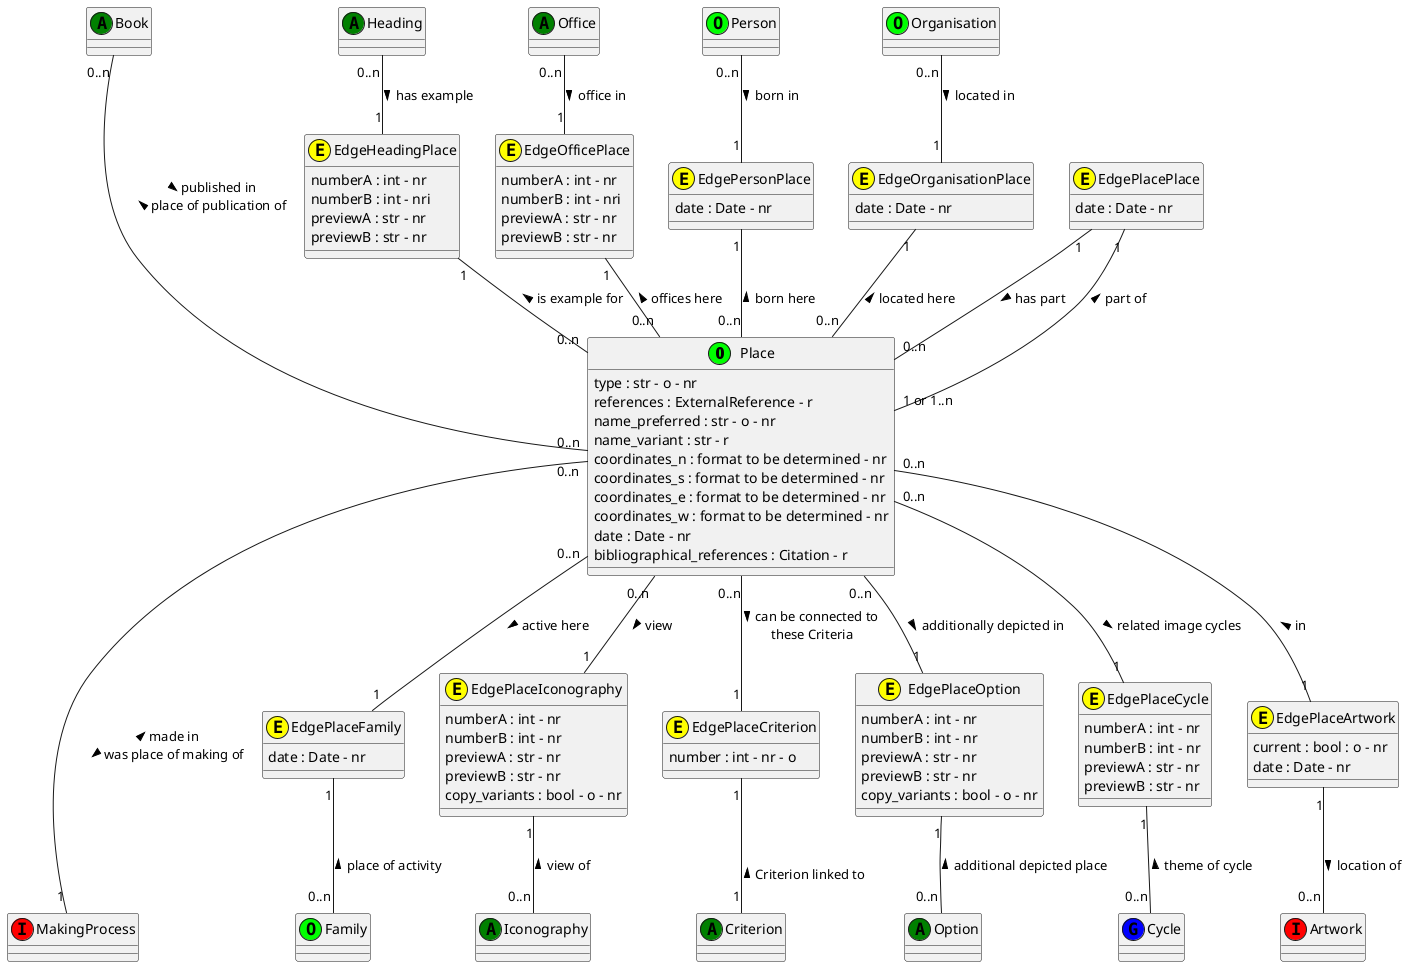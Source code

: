 @startuml Place 

class Place <<(O,lime)>>
Place : type : str - o - nr
Place : references : ExternalReference - r
Place : name_preferred : str - o - nr
Place : name_variant : str - r
Place : coordinates_n : format to be determined - nr
Place : coordinates_s : format to be determined - nr
Place : coordinates_e : format to be determined - nr
Place : coordinates_w : format to be determined - nr
Place : date : Date - nr
Place : bibliographical_references : Citation - r


class Person <<(O,lime)>>

class Family <<(O,lime)>>

class Office <<(A,green)>>

class Organisation <<(O,lime)>>

class Place <<(O,lime)>>

class Iconography <<(A,green)>>

class Option <<(A,green)>>
    
class Criterion <<(A,green)>>

class Cycle <<(G,blue)>>

class Book <<(A,green)>>

class Heading <<(A,green)>>

class MakingProcess <<(I,red)>>

class Artwork <<(I,red)>>

class EdgeHeadingPlace  <<(E,yellow)>>
EdgeHeadingPlace : numberA : int - nr
EdgeHeadingPlace : numberB : int - nri
EdgeHeadingPlace : previewA : str - nr
EdgeHeadingPlace : previewB : str - nr

class EdgeOfficePlace  <<(E,yellow)>>
EdgeOfficePlace : numberA : int - nr
EdgeOfficePlace : numberB : int - nri
EdgeOfficePlace : previewA : str - nr
EdgeOfficePlace : previewB : str - nr

class EdgePersonPlace <<(E,yellow)>>
EdgePersonPlace : date : Date - nr

class EdgePlaceFamily <<(E,yellow)>>
EdgePlaceFamily : date : Date - nr

class EdgeOrganisationPlace <<(E,yellow)>>
EdgeOrganisationPlace : date : Date - nr

class EdgePlacePlace <<(E,yellow)>>
EdgePlacePlace : date : Date - nr

class EdgePlaceIconography <<(E,yellow)>>
EdgePlaceIconography : numberA : int - nr
EdgePlaceIconography : numberB : int - nr
EdgePlaceIconography : previewA : str - nr
EdgePlaceIconography : previewB : str - nr
EdgePlaceIconography : copy_variants : bool - o - nr

class EdgePlaceCriterion <<(E,yellow)>>
EdgePlaceCriterion : number : int - nr - o 

class EdgePlaceOption <<(E,yellow)>>
EdgePlaceOption : numberA : int - nr
EdgePlaceOption : numberB : int - nr
EdgePlaceOption : previewA : str - nr
EdgePlaceOption : previewB : str - nr
EdgePlaceOption : copy_variants : bool - o - nr

class EdgePlaceCycle <<(E,yellow)>>
EdgePlaceCycle : numberA : int - nr
EdgePlaceCycle : numberB : int - nr
EdgePlaceCycle : previewA : str - nr
EdgePlaceCycle : previewB : str - nr

class EdgePlaceArtwork <<(E,yellow)>>
EdgePlaceArtwork : current : bool : o - nr
EdgePlaceArtwork : date : Date - nr

Person "0..n" -- "1" EdgePersonPlace : born in >
EdgePersonPlace "1" -- "0..n" Place : born here <

Place "0..n" -- "1" EdgePlaceFamily: active here >
EdgePlaceFamily "1" -- "0..n" Family : place of activity <

Office "0..n" -- "1" EdgeOfficePlace : > office in
EdgeOfficePlace "1" -- "0..n" Place :  offices here <

Organisation "0..n" -- "1" EdgeOrganisationPlace : located in >
EdgeOrganisationPlace "1" -- "0..n" Place : located here <

EdgePlacePlace "1" -- "0..n" Place : has part >
EdgePlacePlace "1" -- "1 or 1..n" Place : part of <

Place "0..n" -- "1" EdgePlaceIconography : view >
EdgePlaceIconography "1" -- "0..n" Iconography : view of <

Place "0..n" -- "1" EdgePlaceCriterion : > can be connected to \n these Criteria 
EdgePlaceCriterion "1" -- "1" Criterion : \n Criterion linked to <

Place "0..n" -- "1" EdgePlaceOption : additionally depicted in >
EdgePlaceOption "1" -- "0..n" Option : additional depicted place <

Place "0..n" -- "1" EdgePlaceCycle : related image cycles >
EdgePlaceCycle "1" -- "0..n" Cycle : theme of cycle <

Book "0..n" --- "0..n" Place : > published in  \n place of publication of <

Heading "0..n" -- "1" EdgeHeadingPlace : > has example
EdgeHeadingPlace "1" -- "0..n" Place :  is example for <

Place "0..n" --- "1" MakingProcess : < made in \n was place of making of >

Place "0..n" -- "1" EdgePlaceArtwork : < in
EdgePlaceArtwork  "1" -- "0..n" Artwork :   location of >

@enduml 
